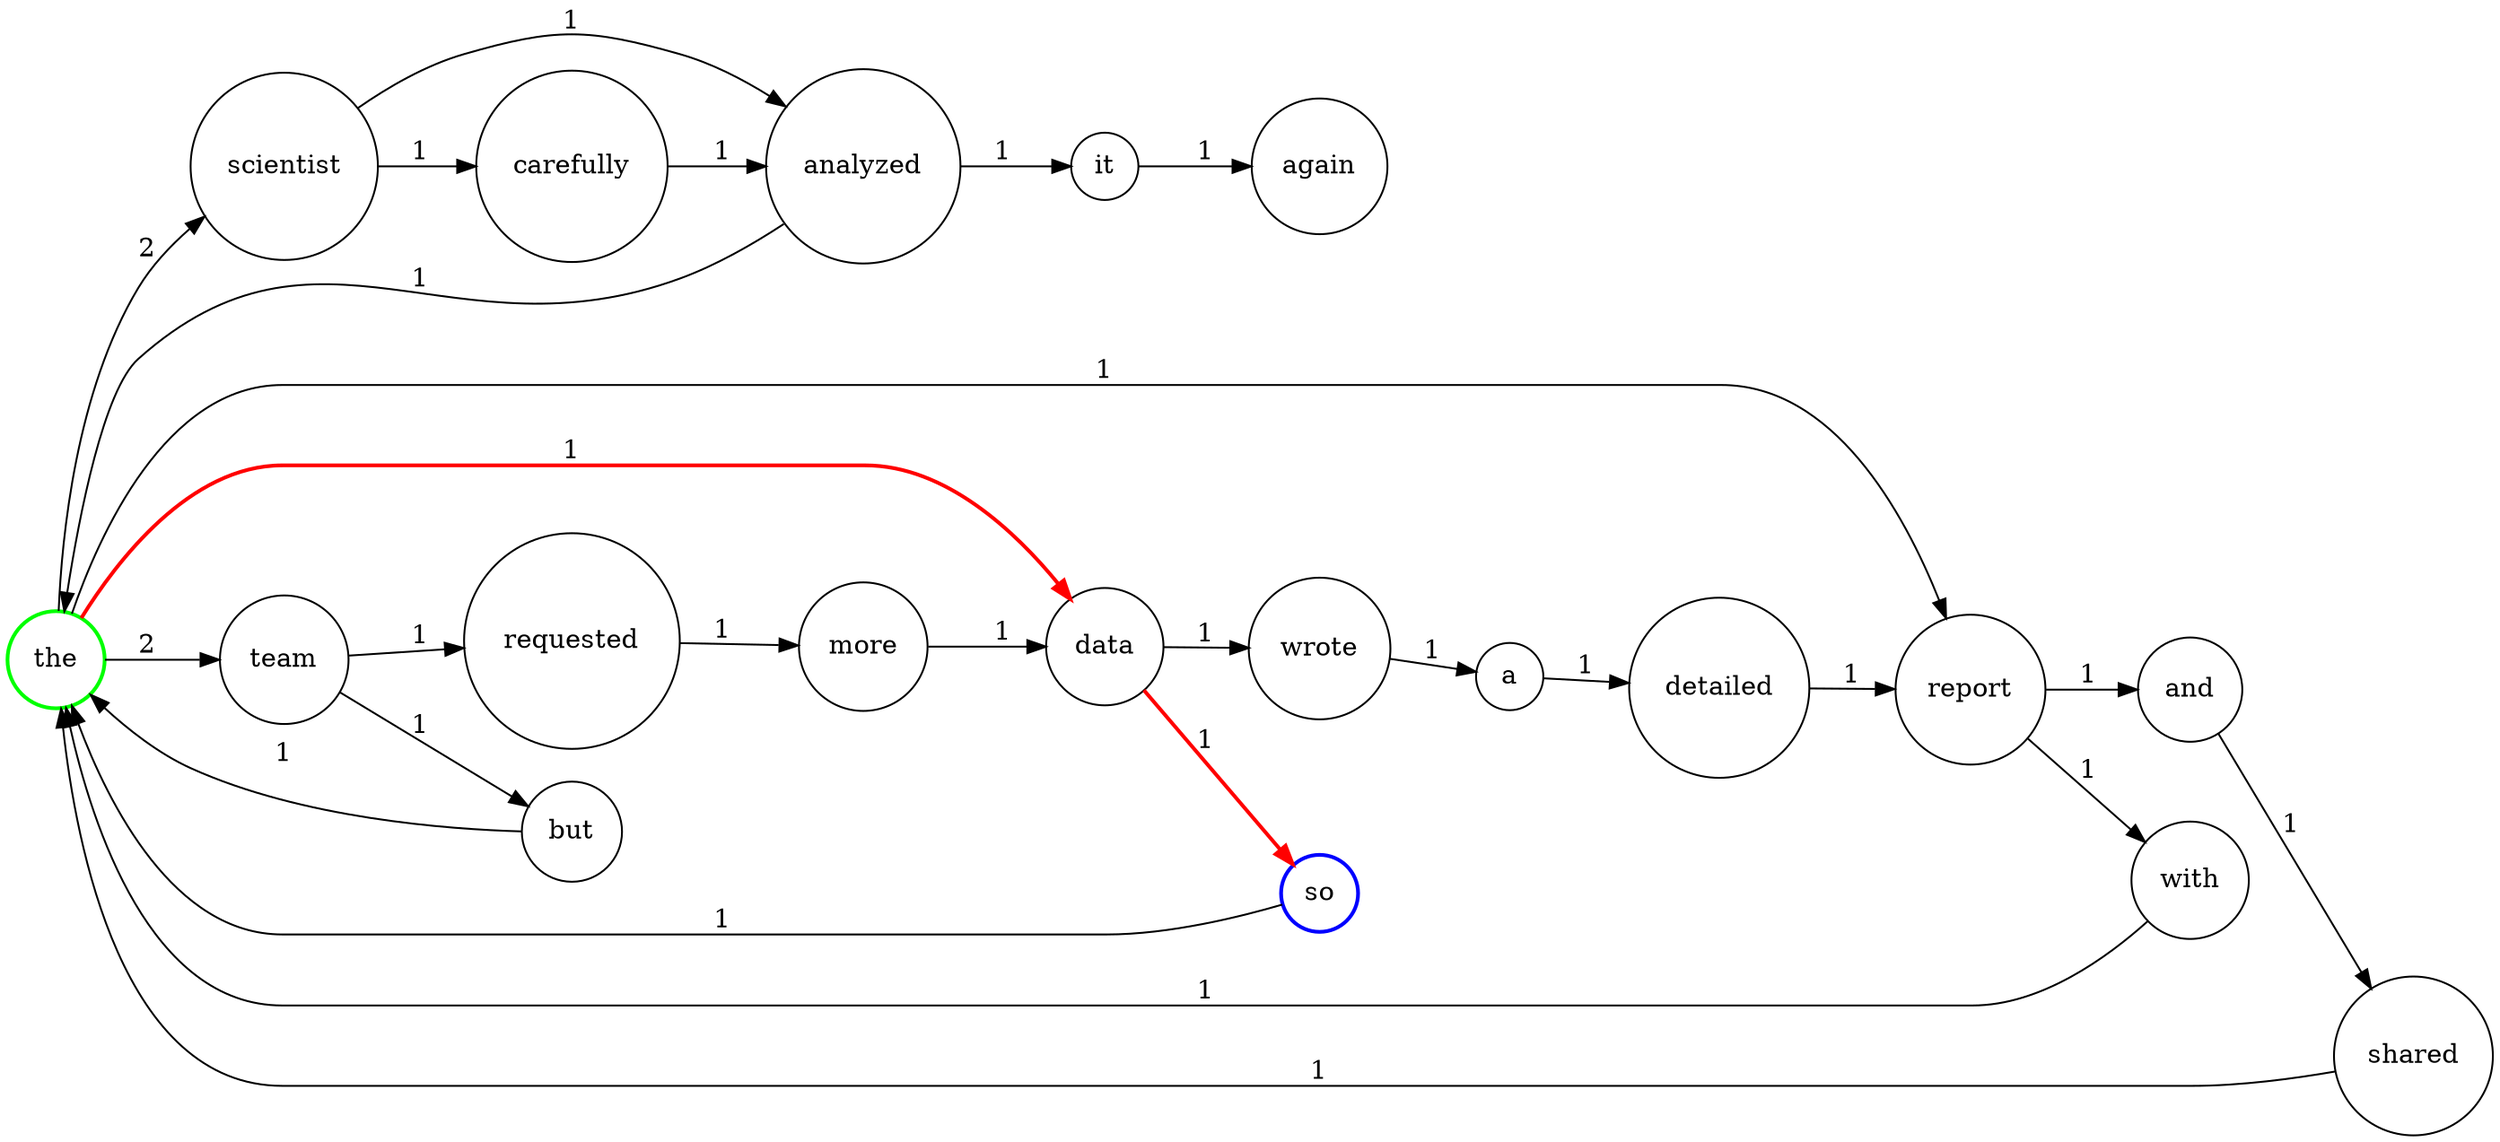 digraph G {
  rankdir=LR; // 从左到右布局
  node [shape=circle];
  "the" -> "scientist" [label="2"];
  "the" -> "data" [label="1", color=red, penwidth=2.0, style=bold];
  "the" -> "report" [label="1"];
  "the" -> "team" [label="2"];
  "scientist" -> "carefully" [label="1"];
  "scientist" -> "analyzed" [label="1"];
  "carefully" -> "analyzed" [label="1"];
  "analyzed" -> "the" [label="1"];
  "analyzed" -> "it" [label="1"];
  "data" -> "wrote" [label="1"];
  "data" -> "so" [label="1", color=red, penwidth=2.0, style=bold];
  "wrote" -> "a" [label="1"];
  "a" -> "detailed" [label="1"];
  "detailed" -> "report" [label="1"];
  "report" -> "and" [label="1"];
  "report" -> "with" [label="1"];
  "and" -> "shared" [label="1"];
  "shared" -> "the" [label="1"];
  "with" -> "the" [label="1"];
  "team" -> "but" [label="1"];
  "team" -> "requested" [label="1"];
  "but" -> "the" [label="1"];
  "requested" -> "more" [label="1"];
  "more" -> "data" [label="1"];
  "so" -> "the" [label="1"];
  "it" -> "again" [label="1"];
  "the" [color=green, penwidth=2.0];
  "so" [color=blue, penwidth=2.0];
}
